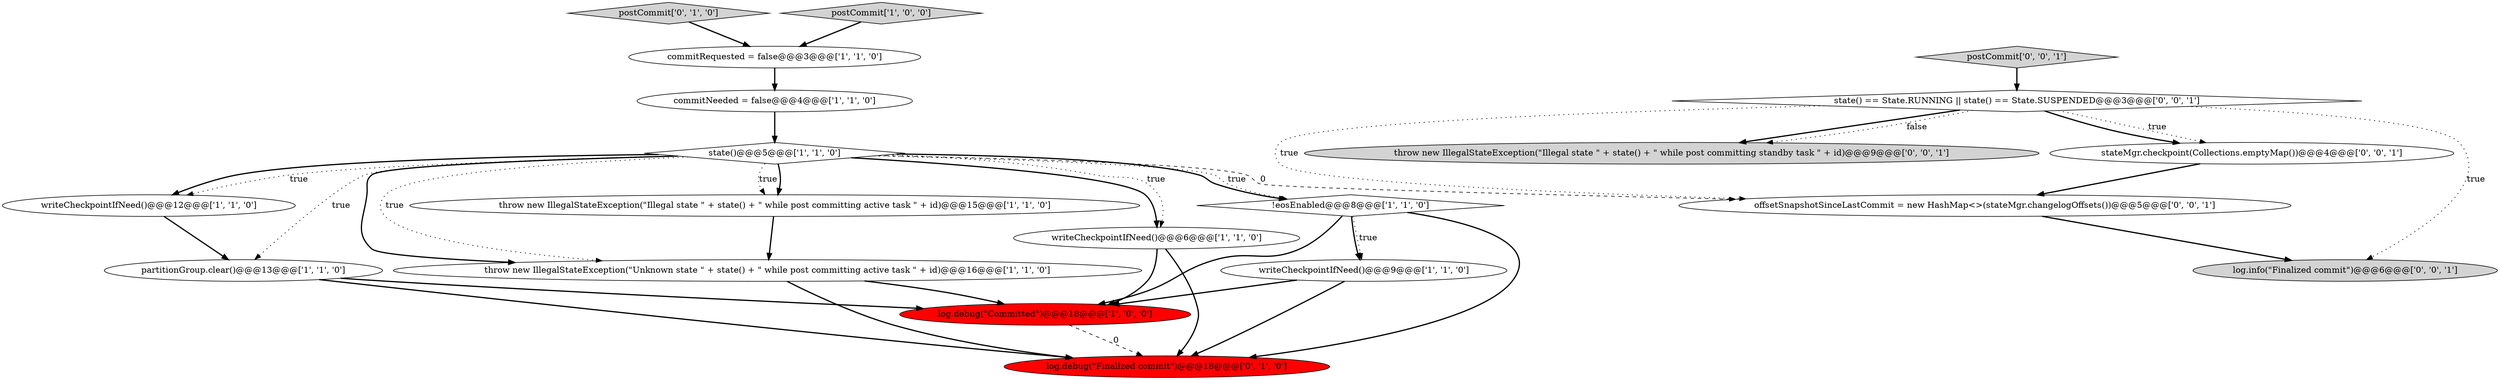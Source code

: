 digraph {
2 [style = filled, label = "partitionGroup.clear()@@@13@@@['1', '1', '0']", fillcolor = white, shape = ellipse image = "AAA0AAABBB1BBB"];
14 [style = filled, label = "stateMgr.checkpoint(Collections.emptyMap())@@@4@@@['0', '0', '1']", fillcolor = white, shape = ellipse image = "AAA0AAABBB3BBB"];
15 [style = filled, label = "log.info(\"Finalized commit\")@@@6@@@['0', '0', '1']", fillcolor = lightgray, shape = ellipse image = "AAA0AAABBB3BBB"];
16 [style = filled, label = "throw new IllegalStateException(\"Illegal state \" + state() + \" while post committing standby task \" + id)@@@9@@@['0', '0', '1']", fillcolor = lightgray, shape = ellipse image = "AAA0AAABBB3BBB"];
4 [style = filled, label = "throw new IllegalStateException(\"Illegal state \" + state() + \" while post committing active task \" + id)@@@15@@@['1', '1', '0']", fillcolor = white, shape = ellipse image = "AAA0AAABBB1BBB"];
19 [style = filled, label = "state() == State.RUNNING || state() == State.SUSPENDED@@@3@@@['0', '0', '1']", fillcolor = white, shape = diamond image = "AAA0AAABBB3BBB"];
13 [style = filled, label = "postCommit['0', '1', '0']", fillcolor = lightgray, shape = diamond image = "AAA0AAABBB2BBB"];
6 [style = filled, label = "throw new IllegalStateException(\"Unknown state \" + state() + \" while post committing active task \" + id)@@@16@@@['1', '1', '0']", fillcolor = white, shape = ellipse image = "AAA0AAABBB1BBB"];
9 [style = filled, label = "postCommit['1', '0', '0']", fillcolor = lightgray, shape = diamond image = "AAA0AAABBB1BBB"];
17 [style = filled, label = "postCommit['0', '0', '1']", fillcolor = lightgray, shape = diamond image = "AAA0AAABBB3BBB"];
5 [style = filled, label = "writeCheckpointIfNeed()@@@6@@@['1', '1', '0']", fillcolor = white, shape = ellipse image = "AAA0AAABBB1BBB"];
8 [style = filled, label = "writeCheckpointIfNeed()@@@9@@@['1', '1', '0']", fillcolor = white, shape = ellipse image = "AAA0AAABBB1BBB"];
3 [style = filled, label = "commitRequested = false@@@3@@@['1', '1', '0']", fillcolor = white, shape = ellipse image = "AAA0AAABBB1BBB"];
10 [style = filled, label = "log.debug(\"Committed\")@@@18@@@['1', '0', '0']", fillcolor = red, shape = ellipse image = "AAA1AAABBB1BBB"];
1 [style = filled, label = "state()@@@5@@@['1', '1', '0']", fillcolor = white, shape = diamond image = "AAA0AAABBB1BBB"];
12 [style = filled, label = "log.debug(\"Finalized commit\")@@@18@@@['0', '1', '0']", fillcolor = red, shape = ellipse image = "AAA1AAABBB2BBB"];
0 [style = filled, label = "commitNeeded = false@@@4@@@['1', '1', '0']", fillcolor = white, shape = ellipse image = "AAA0AAABBB1BBB"];
18 [style = filled, label = "offsetSnapshotSinceLastCommit = new HashMap<>(stateMgr.changelogOffsets())@@@5@@@['0', '0', '1']", fillcolor = white, shape = ellipse image = "AAA0AAABBB3BBB"];
11 [style = filled, label = "writeCheckpointIfNeed()@@@12@@@['1', '1', '0']", fillcolor = white, shape = ellipse image = "AAA0AAABBB1BBB"];
7 [style = filled, label = "!eosEnabled@@@8@@@['1', '1', '0']", fillcolor = white, shape = diamond image = "AAA0AAABBB1BBB"];
1->5 [style = bold, label=""];
5->10 [style = bold, label=""];
8->10 [style = bold, label=""];
19->14 [style = dotted, label="true"];
1->4 [style = bold, label=""];
7->10 [style = bold, label=""];
4->6 [style = bold, label=""];
7->12 [style = bold, label=""];
1->11 [style = dotted, label="true"];
18->15 [style = bold, label=""];
19->18 [style = dotted, label="true"];
10->12 [style = dashed, label="0"];
1->18 [style = dashed, label="0"];
1->4 [style = dotted, label="true"];
19->15 [style = dotted, label="true"];
7->8 [style = bold, label=""];
2->10 [style = bold, label=""];
1->7 [style = bold, label=""];
17->19 [style = bold, label=""];
11->2 [style = bold, label=""];
3->0 [style = bold, label=""];
2->12 [style = bold, label=""];
1->11 [style = bold, label=""];
19->16 [style = bold, label=""];
1->7 [style = dotted, label="true"];
1->6 [style = bold, label=""];
19->14 [style = bold, label=""];
13->3 [style = bold, label=""];
19->16 [style = dotted, label="false"];
5->12 [style = bold, label=""];
0->1 [style = bold, label=""];
6->10 [style = bold, label=""];
9->3 [style = bold, label=""];
1->6 [style = dotted, label="true"];
14->18 [style = bold, label=""];
1->2 [style = dotted, label="true"];
7->8 [style = dotted, label="true"];
1->5 [style = dotted, label="true"];
8->12 [style = bold, label=""];
6->12 [style = bold, label=""];
}
